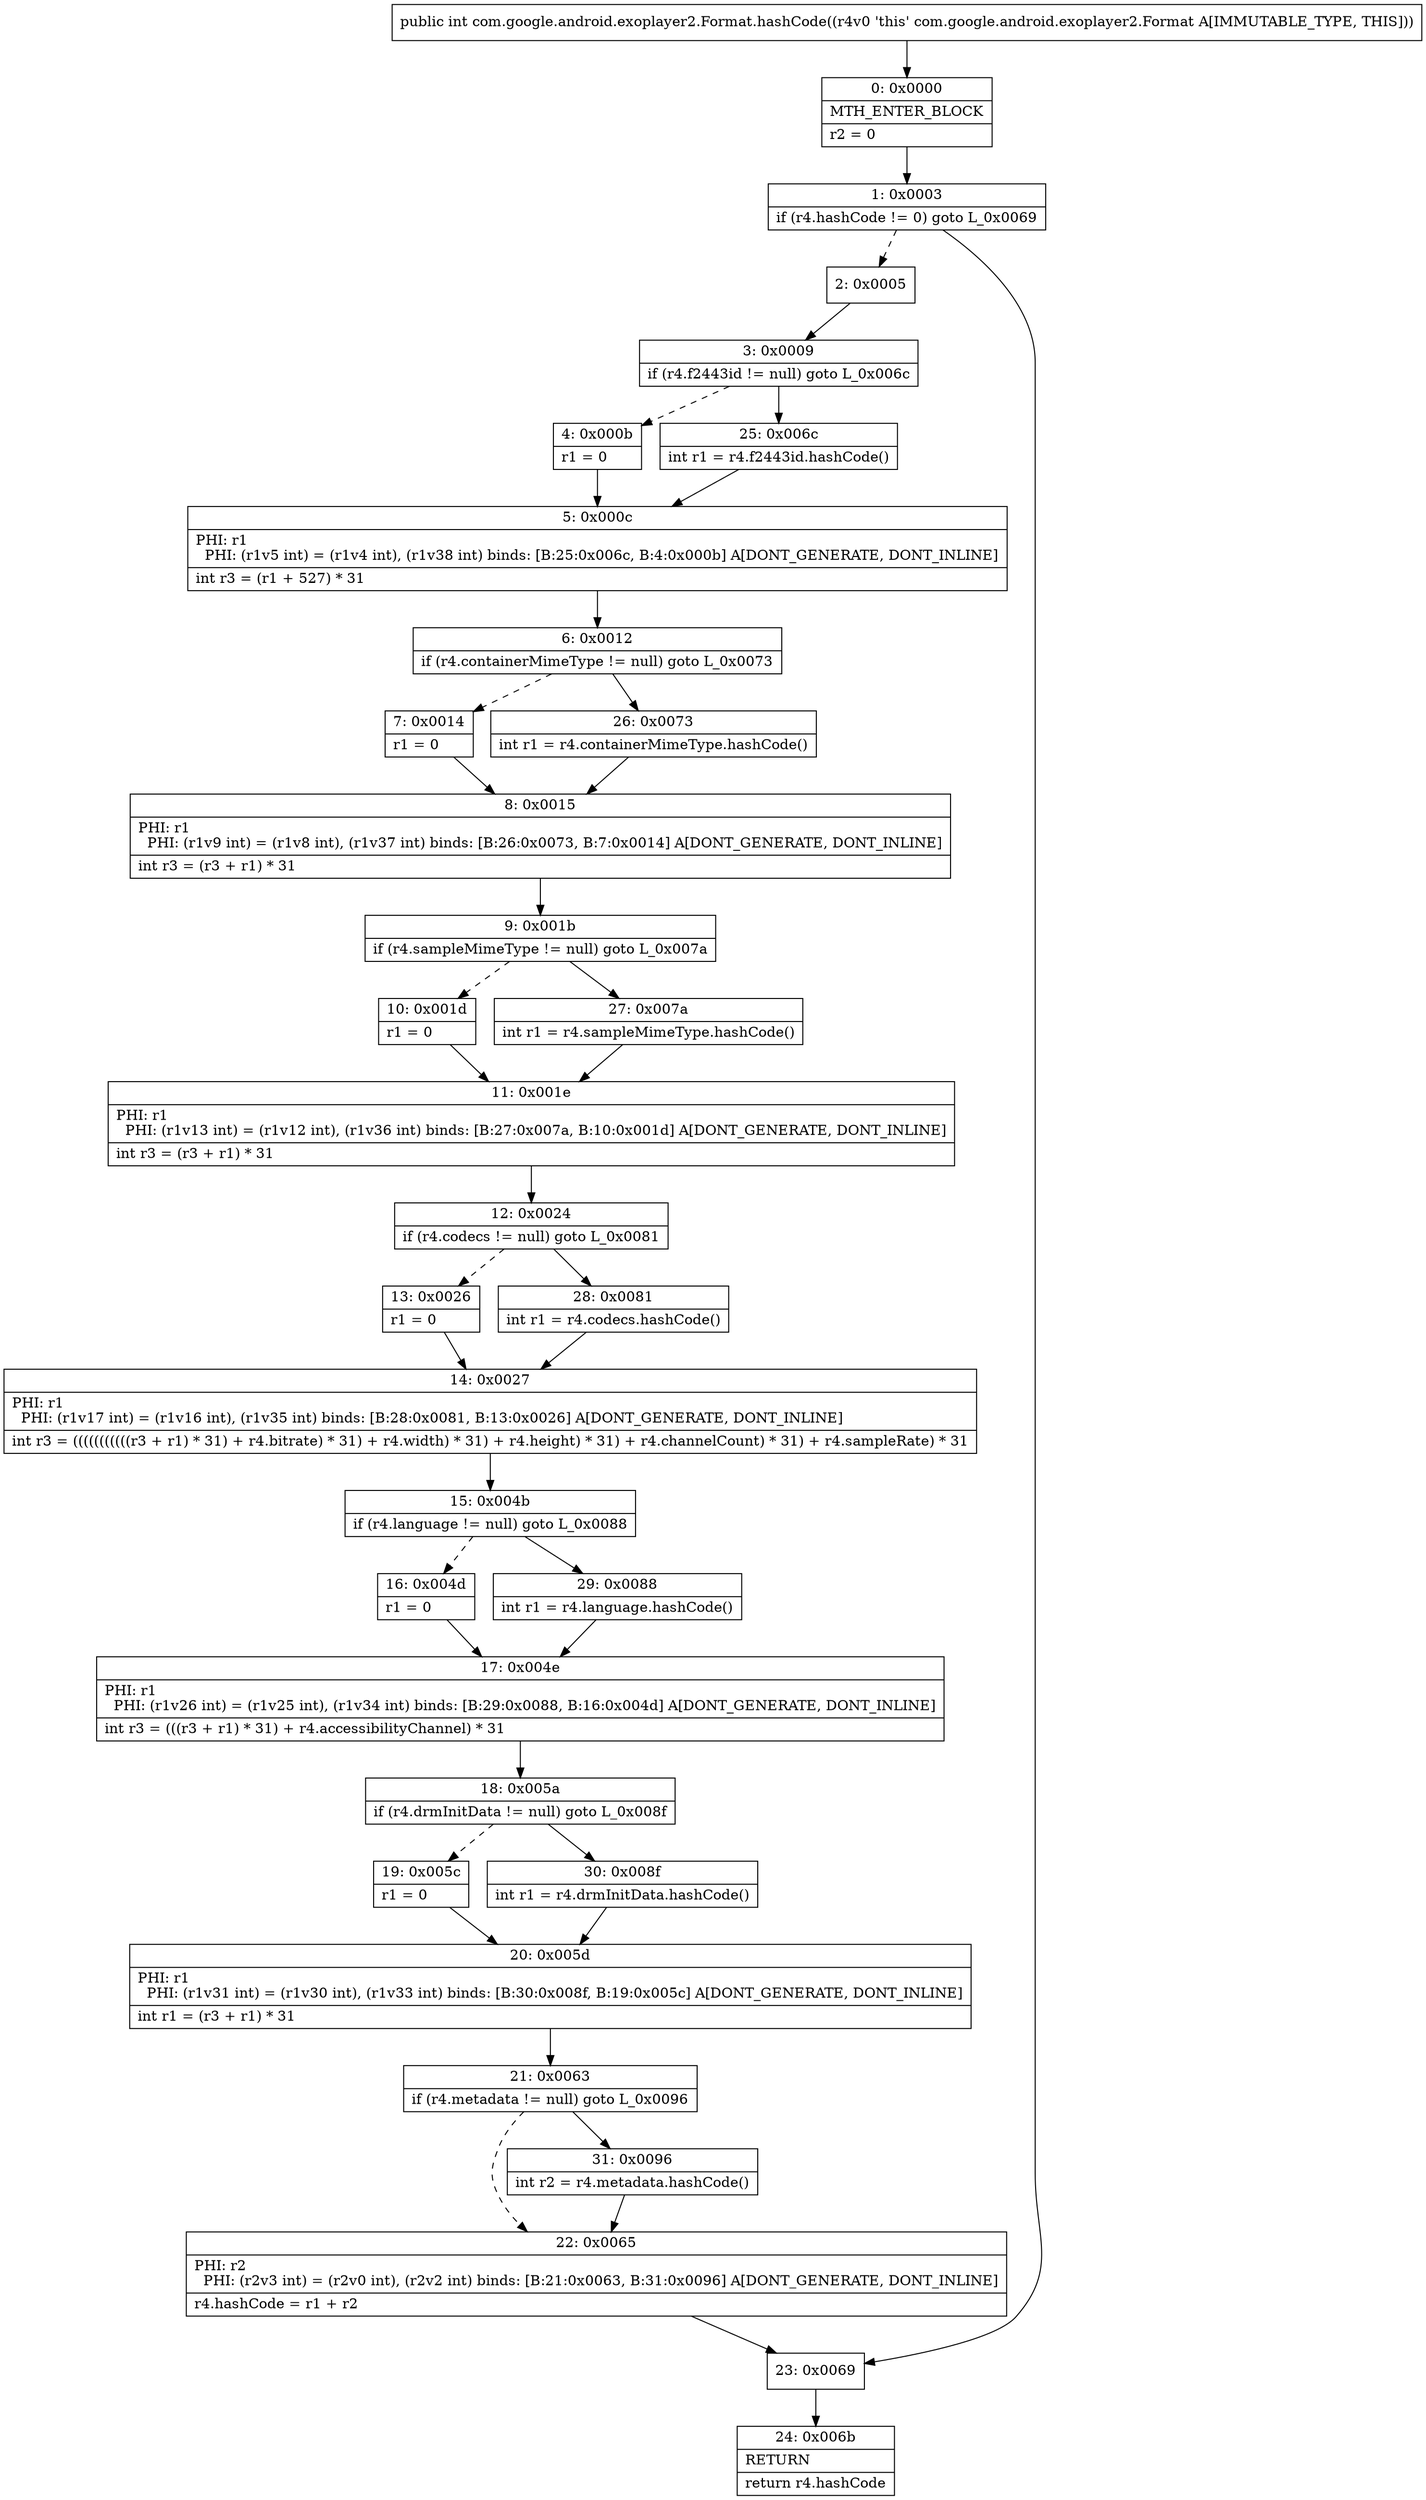 digraph "CFG forcom.google.android.exoplayer2.Format.hashCode()I" {
Node_0 [shape=record,label="{0\:\ 0x0000|MTH_ENTER_BLOCK\l|r2 = 0\l}"];
Node_1 [shape=record,label="{1\:\ 0x0003|if (r4.hashCode != 0) goto L_0x0069\l}"];
Node_2 [shape=record,label="{2\:\ 0x0005}"];
Node_3 [shape=record,label="{3\:\ 0x0009|if (r4.f2443id != null) goto L_0x006c\l}"];
Node_4 [shape=record,label="{4\:\ 0x000b|r1 = 0\l}"];
Node_5 [shape=record,label="{5\:\ 0x000c|PHI: r1 \l  PHI: (r1v5 int) = (r1v4 int), (r1v38 int) binds: [B:25:0x006c, B:4:0x000b] A[DONT_GENERATE, DONT_INLINE]\l|int r3 = (r1 + 527) * 31\l}"];
Node_6 [shape=record,label="{6\:\ 0x0012|if (r4.containerMimeType != null) goto L_0x0073\l}"];
Node_7 [shape=record,label="{7\:\ 0x0014|r1 = 0\l}"];
Node_8 [shape=record,label="{8\:\ 0x0015|PHI: r1 \l  PHI: (r1v9 int) = (r1v8 int), (r1v37 int) binds: [B:26:0x0073, B:7:0x0014] A[DONT_GENERATE, DONT_INLINE]\l|int r3 = (r3 + r1) * 31\l}"];
Node_9 [shape=record,label="{9\:\ 0x001b|if (r4.sampleMimeType != null) goto L_0x007a\l}"];
Node_10 [shape=record,label="{10\:\ 0x001d|r1 = 0\l}"];
Node_11 [shape=record,label="{11\:\ 0x001e|PHI: r1 \l  PHI: (r1v13 int) = (r1v12 int), (r1v36 int) binds: [B:27:0x007a, B:10:0x001d] A[DONT_GENERATE, DONT_INLINE]\l|int r3 = (r3 + r1) * 31\l}"];
Node_12 [shape=record,label="{12\:\ 0x0024|if (r4.codecs != null) goto L_0x0081\l}"];
Node_13 [shape=record,label="{13\:\ 0x0026|r1 = 0\l}"];
Node_14 [shape=record,label="{14\:\ 0x0027|PHI: r1 \l  PHI: (r1v17 int) = (r1v16 int), (r1v35 int) binds: [B:28:0x0081, B:13:0x0026] A[DONT_GENERATE, DONT_INLINE]\l|int r3 = (((((((((((r3 + r1) * 31) + r4.bitrate) * 31) + r4.width) * 31) + r4.height) * 31) + r4.channelCount) * 31) + r4.sampleRate) * 31\l}"];
Node_15 [shape=record,label="{15\:\ 0x004b|if (r4.language != null) goto L_0x0088\l}"];
Node_16 [shape=record,label="{16\:\ 0x004d|r1 = 0\l}"];
Node_17 [shape=record,label="{17\:\ 0x004e|PHI: r1 \l  PHI: (r1v26 int) = (r1v25 int), (r1v34 int) binds: [B:29:0x0088, B:16:0x004d] A[DONT_GENERATE, DONT_INLINE]\l|int r3 = (((r3 + r1) * 31) + r4.accessibilityChannel) * 31\l}"];
Node_18 [shape=record,label="{18\:\ 0x005a|if (r4.drmInitData != null) goto L_0x008f\l}"];
Node_19 [shape=record,label="{19\:\ 0x005c|r1 = 0\l}"];
Node_20 [shape=record,label="{20\:\ 0x005d|PHI: r1 \l  PHI: (r1v31 int) = (r1v30 int), (r1v33 int) binds: [B:30:0x008f, B:19:0x005c] A[DONT_GENERATE, DONT_INLINE]\l|int r1 = (r3 + r1) * 31\l}"];
Node_21 [shape=record,label="{21\:\ 0x0063|if (r4.metadata != null) goto L_0x0096\l}"];
Node_22 [shape=record,label="{22\:\ 0x0065|PHI: r2 \l  PHI: (r2v3 int) = (r2v0 int), (r2v2 int) binds: [B:21:0x0063, B:31:0x0096] A[DONT_GENERATE, DONT_INLINE]\l|r4.hashCode = r1 + r2\l}"];
Node_23 [shape=record,label="{23\:\ 0x0069}"];
Node_24 [shape=record,label="{24\:\ 0x006b|RETURN\l|return r4.hashCode\l}"];
Node_25 [shape=record,label="{25\:\ 0x006c|int r1 = r4.f2443id.hashCode()\l}"];
Node_26 [shape=record,label="{26\:\ 0x0073|int r1 = r4.containerMimeType.hashCode()\l}"];
Node_27 [shape=record,label="{27\:\ 0x007a|int r1 = r4.sampleMimeType.hashCode()\l}"];
Node_28 [shape=record,label="{28\:\ 0x0081|int r1 = r4.codecs.hashCode()\l}"];
Node_29 [shape=record,label="{29\:\ 0x0088|int r1 = r4.language.hashCode()\l}"];
Node_30 [shape=record,label="{30\:\ 0x008f|int r1 = r4.drmInitData.hashCode()\l}"];
Node_31 [shape=record,label="{31\:\ 0x0096|int r2 = r4.metadata.hashCode()\l}"];
MethodNode[shape=record,label="{public int com.google.android.exoplayer2.Format.hashCode((r4v0 'this' com.google.android.exoplayer2.Format A[IMMUTABLE_TYPE, THIS])) }"];
MethodNode -> Node_0;
Node_0 -> Node_1;
Node_1 -> Node_2[style=dashed];
Node_1 -> Node_23;
Node_2 -> Node_3;
Node_3 -> Node_4[style=dashed];
Node_3 -> Node_25;
Node_4 -> Node_5;
Node_5 -> Node_6;
Node_6 -> Node_7[style=dashed];
Node_6 -> Node_26;
Node_7 -> Node_8;
Node_8 -> Node_9;
Node_9 -> Node_10[style=dashed];
Node_9 -> Node_27;
Node_10 -> Node_11;
Node_11 -> Node_12;
Node_12 -> Node_13[style=dashed];
Node_12 -> Node_28;
Node_13 -> Node_14;
Node_14 -> Node_15;
Node_15 -> Node_16[style=dashed];
Node_15 -> Node_29;
Node_16 -> Node_17;
Node_17 -> Node_18;
Node_18 -> Node_19[style=dashed];
Node_18 -> Node_30;
Node_19 -> Node_20;
Node_20 -> Node_21;
Node_21 -> Node_22[style=dashed];
Node_21 -> Node_31;
Node_22 -> Node_23;
Node_23 -> Node_24;
Node_25 -> Node_5;
Node_26 -> Node_8;
Node_27 -> Node_11;
Node_28 -> Node_14;
Node_29 -> Node_17;
Node_30 -> Node_20;
Node_31 -> Node_22;
}

